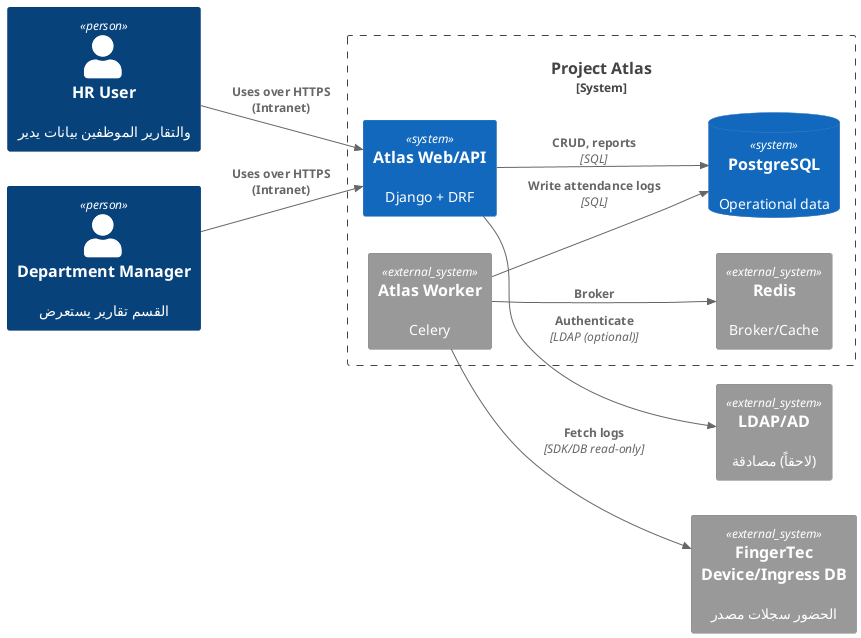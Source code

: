 @startuml
!include <C4/C4_Context>

LAYOUT_LEFT_RIGHT()

Person(hr, "HR User", "يدير بيانات الموظفين والتقارير")
Person(mgr, "Department Manager", "يستعرض تقارير القسم")
System_Boundary(atlas, "Project Atlas") {
  System(web, "Atlas Web/API", "Django + DRF")
  System_Ext(worker, "Atlas Worker", "Celery")
  SystemDb(db, "PostgreSQL", "Operational data")
  System_Ext(redis, "Redis", "Broker/Cache")
}
System_Ext(fingertec, "FingerTec Device/Ingress DB", "مصدر سجلات الحضور")
System_Ext(ldap, "LDAP/AD", "مصادقة (لاحقاً)")

Rel(hr, web, "Uses over HTTPS (Intranet)")
Rel(mgr, web, "Uses over HTTPS (Intranet)")
Rel(worker, fingertec, "Fetch logs", "SDK/DB read‑only")
Rel(worker, db, "Write attendance logs", "SQL")
Rel(web, db, "CRUD, reports", "SQL")
Rel(worker, redis, "Broker")
Rel(web, ldap, "Authenticate", "LDAP (optional)")

@enduml